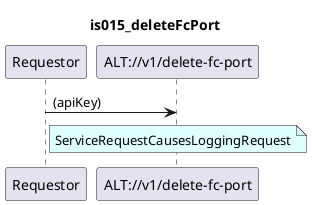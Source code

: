 @startuml is015_deleteFcPort
skinparam responseMessageBelowArrow true

title
is015_deleteFcPort
end title

participant "Requestor" as requestor
participant "ALT://v1/delete-fc-port" as alt

requestor -> alt : (apiKey)

note over alt #LightCyan
ServiceRequestCausesLoggingRequest
end note

@enduml